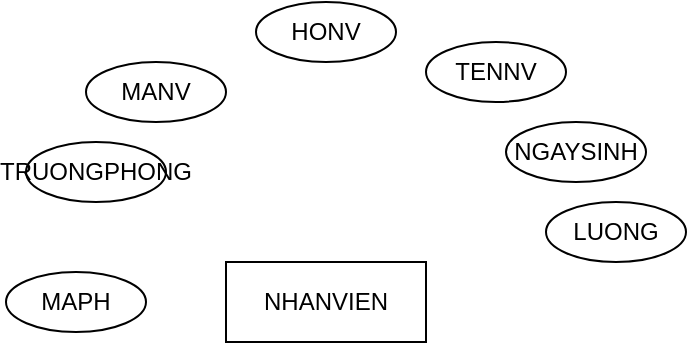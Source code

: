 <mxfile version="16.2.7" type="device"><diagram id="sxm36gv9u_B_lbSlTPYK" name="Page-1"><mxGraphModel dx="1422" dy="800" grid="1" gridSize="10" guides="1" tooltips="1" connect="1" arrows="1" fold="1" page="1" pageScale="1" pageWidth="850" pageHeight="1100" math="0" shadow="0"><root><mxCell id="0"/><mxCell id="1" parent="0"/><mxCell id="2hkTC5n1QFYpma3yLSfy-1" value="NHANVIEN" style="rounded=0;whiteSpace=wrap;html=1;" vertex="1" parent="1"><mxGeometry x="130" y="140" width="100" height="40" as="geometry"/></mxCell><mxCell id="2hkTC5n1QFYpma3yLSfy-2" value="MANV" style="ellipse;whiteSpace=wrap;html=1;" vertex="1" parent="1"><mxGeometry x="60" y="40" width="70" height="30" as="geometry"/></mxCell><mxCell id="2hkTC5n1QFYpma3yLSfy-3" value="HONV" style="ellipse;whiteSpace=wrap;html=1;" vertex="1" parent="1"><mxGeometry x="145" y="10" width="70" height="30" as="geometry"/></mxCell><mxCell id="2hkTC5n1QFYpma3yLSfy-4" value="TENNV" style="ellipse;whiteSpace=wrap;html=1;" vertex="1" parent="1"><mxGeometry x="230" y="30" width="70" height="30" as="geometry"/></mxCell><mxCell id="2hkTC5n1QFYpma3yLSfy-5" value="NGAYSINH" style="ellipse;whiteSpace=wrap;html=1;" vertex="1" parent="1"><mxGeometry x="270" y="70" width="70" height="30" as="geometry"/></mxCell><mxCell id="2hkTC5n1QFYpma3yLSfy-6" value="LUONG" style="ellipse;whiteSpace=wrap;html=1;" vertex="1" parent="1"><mxGeometry x="290" y="110" width="70" height="30" as="geometry"/></mxCell><mxCell id="2hkTC5n1QFYpma3yLSfy-7" value="TRUONGPHONG" style="ellipse;whiteSpace=wrap;html=1;" vertex="1" parent="1"><mxGeometry x="30" y="80" width="70" height="30" as="geometry"/></mxCell><mxCell id="2hkTC5n1QFYpma3yLSfy-8" value="MAPH" style="ellipse;whiteSpace=wrap;html=1;" vertex="1" parent="1"><mxGeometry x="20" y="145" width="70" height="30" as="geometry"/></mxCell></root></mxGraphModel></diagram></mxfile>